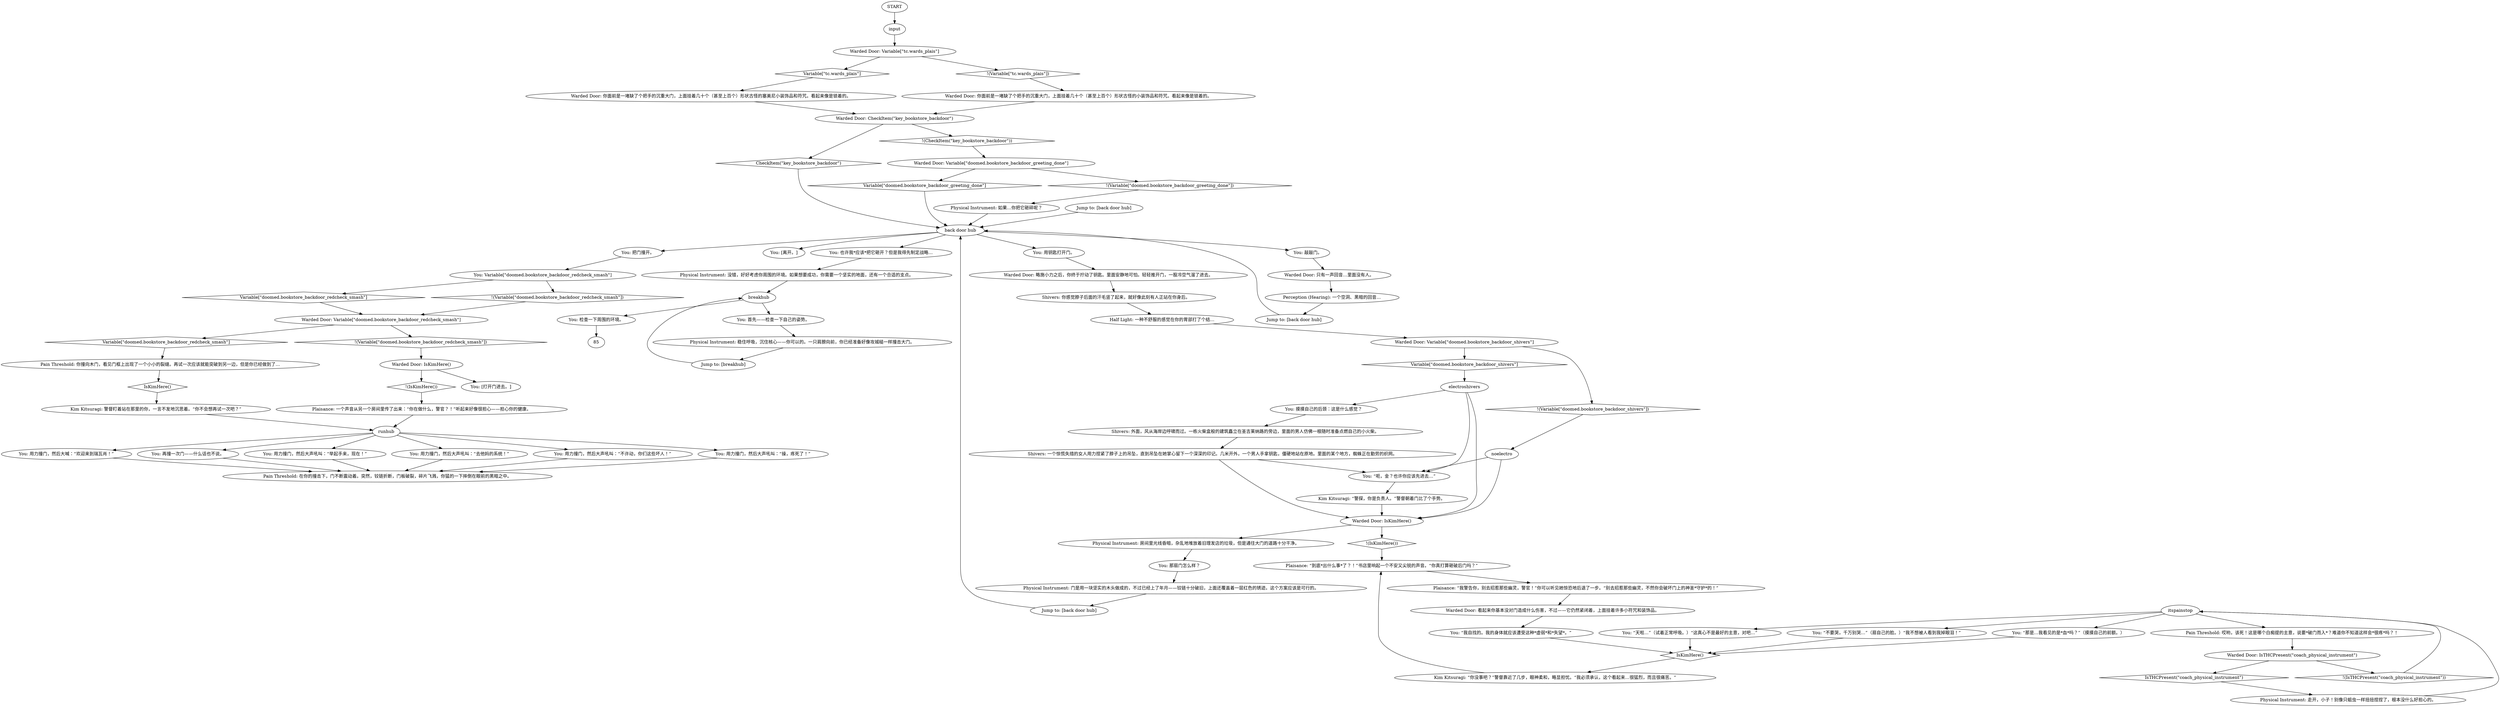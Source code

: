 # BOOKSTORE / BACK DOOR
# It's the back door of "Crime, Romance, and Biographies of Famous People". You can look at it, use a key object on it or try to force it open.
# ==================================================
digraph G {
	  0 [label="START"];
	  1 [label="input"];
	  2 [label="You: “不要哭，千万别哭…”（扇自己的脸。）“我不想被人看到我掉眼泪！”"];
	  3 [label="Warded Door: 略施小力之后，你终于拧动了钥匙。里面安静地可怕。轻轻推开门，一股冷空气溜了进去。"];
	  4 [label="Shivers: 外面，风从海岸边呼啸而过。一栋火柴盒般的建筑矗立在圣吉莱纳路的旁边，里面的男人仿佛一根随时准备点燃自己的小火柴。"];
	  5 [label="Physical Instrument: 走开，小子！别像只蛆虫一样扭扭捏捏了，根本没什么好担心的。"];
	  6 [label="Physical Instrument: 没错，好好考虑你周围的环境。如果想要成功，你需要一个坚实的地面，还有一个合适的支点。"];
	  7 [label="Pain Threshold: 在你的撞击下，门不断震动着。突然，铰链折断，门板破裂，碎片飞溅，你猛的一下摔倒在眼前的黑暗之中。"];
	  8 [label="Shivers: 你感觉脖子后面的汗毛竖了起来，就好像此刻有人正站在你身后。"];
	  9 [label="Warded Door: 看起来你基本没对门造成什么伤害，不过——它仍然紧闭着，上面挂着许多小符咒和装饰品。"];
	  10 [label="Warded Door: Variable[\"tc.wards_plais\"]"];
	  11 [label="Variable[\"tc.wards_plais\"]", shape=diamond];
	  12 [label="!(Variable[\"tc.wards_plais\"])", shape=diamond];
	  13 [label="electroshivers"];
	  14 [label="Kim Kitsuragi: “警探，你是负责人。”警督朝着门比了个手势。"];
	  15 [label="Plaisance: “到底*出什么事*了？！”书店里响起一个不安又尖锐的声音。“你真打算砸破后门吗？”"];
	  16 [label="You: 那扇门怎么样？"];
	  17 [label="You: “那是…我看见的是*血*吗？”（摸摸自己的前额。）"];
	  18 [label="You: 用力撞门，然后大喊：“欢迎来到瑞瓦肖！”"];
	  19 [label="Kim Kitsuragi: 警督盯着站在那里的你，一言不发地沉思着。“你不会想再试一次吧？”"];
	  20 [label="Kim Kitsuragi: “你没事吧？”警督靠近了几步，眼神柔和，略显担忧。“我必须承认，这个看起来…很猛烈，而且很痛苦。”"];
	  21 [label="Plaisance: “我警告你，别去招惹那些幽灵，警官！”你可以听见她惊恐地后退了一步。“别去招惹那些幽灵，不然你会破坏门上的神圣*守护*的！”"];
	  22 [label="Physical Instrument: 稳住呼吸，沉住核心——你可以的。一只肩膀向前，你已经准备好像攻城槌一样撞击大门。"];
	  23 [label="back door hub"];
	  24 [label="Warded Door: Variable[\"doomed.bookstore_backdoor_redcheck_smash\"]"];
	  25 [label="Variable[\"doomed.bookstore_backdoor_redcheck_smash\"]", shape=diamond];
	  26 [label="!(Variable[\"doomed.bookstore_backdoor_redcheck_smash\"])", shape=diamond];
	  27 [label="Half Light: 一种不舒服的感觉在你的胃部打了个结…"];
	  28 [label="You: 把门撞开。"];
	  29 [label="You: Variable[\"doomed.bookstore_backdoor_redcheck_smash\"]"];
	  30 [label="Variable[\"doomed.bookstore_backdoor_redcheck_smash\"]", shape=diamond];
	  31 [label="!(Variable[\"doomed.bookstore_backdoor_redcheck_smash\"])", shape=diamond];
	  32 [label="You: [离开。]"];
	  33 [label="You: 检查一下周围的环境。"];
	  34 [label="Warded Door: IsTHCPresent(\"coach_physical_instrument\")"];
	  35 [label="IsTHCPresent(\"coach_physical_instrument\")", shape=diamond];
	  36 [label="!(IsTHCPresent(\"coach_physical_instrument\"))", shape=diamond];
	  37 [label="Perception (Hearing): 一个空洞、黑暗的回音…"];
	  38 [label="You: 摸摸自己的后颈：这是什么感觉？"];
	  39 [label="You: 再撞一次门——什么话也不说。"];
	  40 [label="runhub"];
	  41 [label="breakhub"];
	  42 [label="You: 用力撞门，然后大声吼叫：“举起手来，现在！”"];
	  43 [label="Warded Door: Variable[\"doomed.bookstore_backdoor_shivers\"]"];
	  44 [label="Variable[\"doomed.bookstore_backdoor_shivers\"]", shape=diamond];
	  45 [label="!(Variable[\"doomed.bookstore_backdoor_shivers\"])", shape=diamond];
	  46 [label="You: “呃，金？也许你应该先进去…”"];
	  47 [label="Warded Door: 你面前是一堵缺了个把手的沉重大门，上面挂着几十个（甚至上百个）形状古怪的塞美尼小装饰品和符咒。看起来像是锁着的。"];
	  48 [label="Warded Door: 只有一声回音…里面没有人。"];
	  49 [label="Physical Instrument: 门是用一块坚实的木头做成的，不过已经上了年月——铰链十分破旧，上面还覆盖着一层红色的锈迹。这个方案应该是可行的。"];
	  50 [label="You: 也许我*应该*把它砸开？但是我得先制定战略…"];
	  51 [label="You: 用力撞门，然后大声吼叫：“去他妈的系统！”"];
	  52 [label="Warded Door: 你面前是一堵缺了个把手的沉重大门，上面挂着几十个（甚至上百个）形状古怪的小装饰品和符咒。看起来像是锁着的。"];
	  53 [label="You: “天啦…”（试着正常呼吸。）“这真心不是最好的主意，对吧…”"];
	  54 [label="You: 用钥匙打开门。"];
	  55 [label="Jump to: [back door hub]"];
	  56 [label="You: 用力撞门，然后大声吼叫：“不许动，你们这些坏人！”"];
	  57 [label="Jump to: [back door hub]"];
	  58 [label="Jump to: [breakhub]"];
	  59 [label="Warded Door: CheckItem(\"key_bookstore_backdoor\")"];
	  60 [label="CheckItem(\"key_bookstore_backdoor\")", shape=diamond];
	  61 [label="!(CheckItem(\"key_bookstore_backdoor\"))", shape=diamond];
	  62 [label="You: 首先——检查一下自己的姿势。"];
	  63 [label="You: 敲敲门。"];
	  64 [label="Physical Instrument: 如果…你把它砸碎呢？"];
	  65 [label="noelectro"];
	  66 [label="Plaisance: 一个声音从另一个房间里传了出来：“你在做什么，警官？！”听起来好像很担心——担心你的健康。"];
	  67 [label="Shivers: 一个惊慌失措的女人用力捏紧了脖子上的吊坠，直到吊坠在她掌心留下一个深深的印记。几米开外，一个男人手拿钥匙，僵硬地站在原地。里面的某个地方，蜘蛛正在勤劳的织网。"];
	  68 [label="Warded Door: Variable[\"doomed.bookstore_backdoor_greeting_done\"]"];
	  69 [label="Variable[\"doomed.bookstore_backdoor_greeting_done\"]", shape=diamond];
	  70 [label="!(Variable[\"doomed.bookstore_backdoor_greeting_done\"])", shape=diamond];
	  71 [label="You: 用力撞门，然后大声吼叫：“操，疼死了！”"];
	  72 [label="Pain Threshold: 你撞向木门，看见门框上出现了一个小小的裂缝。再试一次应该就能突破到另一边，但是你已经做到了…"];
	  73 [label="itspainstop"];
	  74 [label="Jump to: [back door hub]"];
	  75 [label="You: “我自找的。我的身体就应该遭受这种*虚弱*和*失望*。”"];
	  76 [label="Pain Threshold: 哎哟，该死！这是哪个白痴提的主意，说要*破门而入*？难道你不知道这样会*很疼*吗？！"];
	  77 [label="Warded Door: IsKimHere()"];
	  78 [label="IsKimHere()", shape=diamond];
	  79 [label="!(IsKimHere())", shape=diamond];
	  80 [label="You: [打开门进去。]"];
	  81 [label="Warded Door: IsKimHere()"];
	  82 [label="IsKimHere()", shape=diamond];
	  83 [label="!(IsKimHere())", shape=diamond];
	  84 [label="Physical Instrument: 房间里光线昏暗，杂乱地堆放着旧理发店的垃圾，但是通往大门的道路十分干净。"];
	  0 -> 1
	  1 -> 10
	  2 -> 82
	  3 -> 8
	  4 -> 67
	  5 -> 73
	  6 -> 41
	  8 -> 27
	  9 -> 75
	  10 -> 11
	  10 -> 12
	  11 -> 47
	  12 -> 52
	  13 -> 46
	  13 -> 81
	  13 -> 38
	  14 -> 81
	  15 -> 21
	  16 -> 49
	  17 -> 82
	  18 -> 7
	  19 -> 40
	  20 -> 15
	  21 -> 9
	  22 -> 58
	  23 -> 32
	  23 -> 50
	  23 -> 54
	  23 -> 28
	  23 -> 63
	  24 -> 25
	  24 -> 26
	  25 -> 72
	  26 -> 77
	  27 -> 43
	  28 -> 29
	  29 -> 30
	  29 -> 31
	  30 -> 24
	  31 -> 24
	  33 -> 85
	  34 -> 35
	  34 -> 36
	  35 -> 5
	  36 -> 73
	  37 -> 57
	  38 -> 4
	  39 -> 7
	  40 -> 39
	  40 -> 71
	  40 -> 42
	  40 -> 18
	  40 -> 51
	  40 -> 56
	  41 -> 33
	  41 -> 62
	  42 -> 7
	  43 -> 44
	  43 -> 45
	  44 -> 13
	  45 -> 65
	  46 -> 14
	  47 -> 59
	  48 -> 37
	  49 -> 55
	  50 -> 6
	  51 -> 7
	  52 -> 59
	  53 -> 82
	  54 -> 3
	  55 -> 23
	  56 -> 7
	  57 -> 23
	  58 -> 41
	  59 -> 60
	  59 -> 61
	  60 -> 23
	  61 -> 68
	  62 -> 22
	  63 -> 48
	  64 -> 23
	  65 -> 81
	  65 -> 46
	  66 -> 40
	  67 -> 81
	  67 -> 46
	  68 -> 69
	  68 -> 70
	  69 -> 23
	  70 -> 64
	  71 -> 7
	  72 -> 78
	  73 -> 17
	  73 -> 2
	  73 -> 76
	  73 -> 53
	  74 -> 23
	  75 -> 82
	  76 -> 34
	  77 -> 80
	  77 -> 79
	  78 -> 19
	  79 -> 66
	  81 -> 83
	  81 -> 84
	  82 -> 20
	  83 -> 15
	  84 -> 16
}

